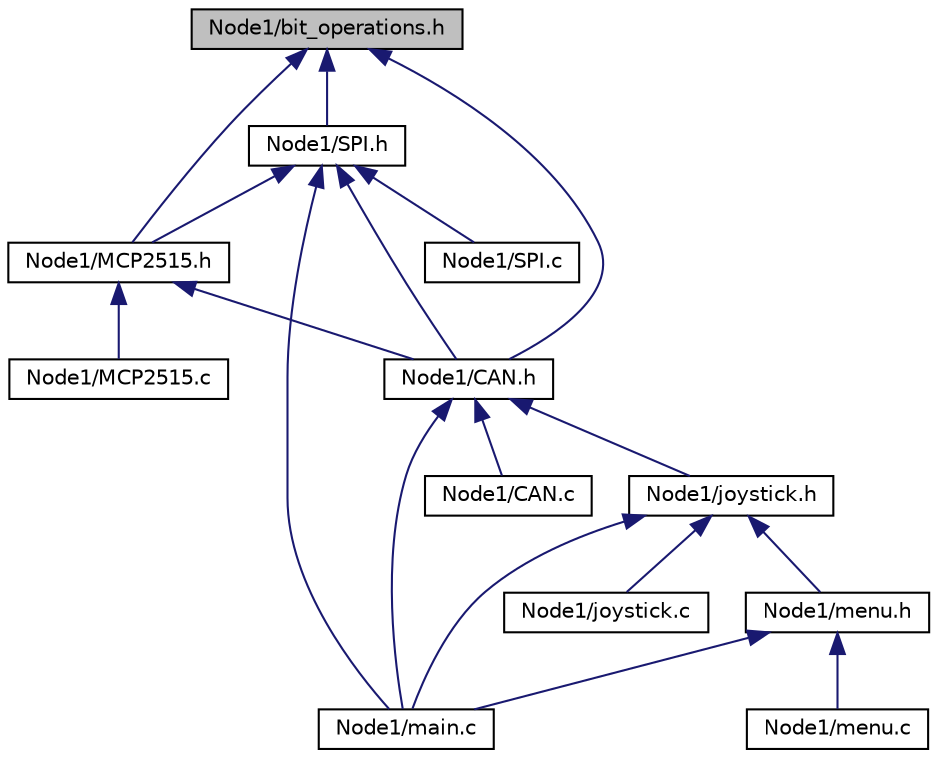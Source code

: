 digraph "Node1/bit_operations.h"
{
  edge [fontname="Helvetica",fontsize="10",labelfontname="Helvetica",labelfontsize="10"];
  node [fontname="Helvetica",fontsize="10",shape=record];
  Node1 [label="Node1/bit_operations.h",height=0.2,width=0.4,color="black", fillcolor="grey75", style="filled", fontcolor="black"];
  Node1 -> Node2 [dir="back",color="midnightblue",fontsize="10",style="solid"];
  Node2 [label="Node1/SPI.h",height=0.2,width=0.4,color="black", fillcolor="white", style="filled",URL="$_node1_2_s_p_i_8h.html"];
  Node2 -> Node3 [dir="back",color="midnightblue",fontsize="10",style="solid"];
  Node3 [label="Node1/MCP2515.h",height=0.2,width=0.4,color="black", fillcolor="white", style="filled",URL="$_node1_2_m_c_p2515_8h.html"];
  Node3 -> Node4 [dir="back",color="midnightblue",fontsize="10",style="solid"];
  Node4 [label="Node1/CAN.h",height=0.2,width=0.4,color="black", fillcolor="white", style="filled",URL="$_node1_2_c_a_n_8h.html"];
  Node4 -> Node5 [dir="back",color="midnightblue",fontsize="10",style="solid"];
  Node5 [label="Node1/CAN.c",height=0.2,width=0.4,color="black", fillcolor="white", style="filled",URL="$_node1_2_c_a_n_8c.html"];
  Node4 -> Node6 [dir="back",color="midnightblue",fontsize="10",style="solid"];
  Node6 [label="Node1/joystick.h",height=0.2,width=0.4,color="black", fillcolor="white", style="filled",URL="$joystick_8h.html",tooltip="Header-file considering the joystick on the USB-multiboards behaviour. "];
  Node6 -> Node7 [dir="back",color="midnightblue",fontsize="10",style="solid"];
  Node7 [label="Node1/joystick.c",height=0.2,width=0.4,color="black", fillcolor="white", style="filled",URL="$joystick_8c.html",tooltip="C-file for the joystick on the USB-multiboards behaviour. "];
  Node6 -> Node8 [dir="back",color="midnightblue",fontsize="10",style="solid"];
  Node8 [label="Node1/main.c",height=0.2,width=0.4,color="black", fillcolor="white", style="filled",URL="$_node1_2main_8c.html"];
  Node6 -> Node9 [dir="back",color="midnightblue",fontsize="10",style="solid"];
  Node9 [label="Node1/menu.h",height=0.2,width=0.4,color="black", fillcolor="white", style="filled",URL="$menu_8h.html"];
  Node9 -> Node8 [dir="back",color="midnightblue",fontsize="10",style="solid"];
  Node9 -> Node10 [dir="back",color="midnightblue",fontsize="10",style="solid"];
  Node10 [label="Node1/menu.c",height=0.2,width=0.4,color="black", fillcolor="white", style="filled",URL="$menu_8c.html",tooltip="C-file for the menu on the OLED - to move around in the menu. "];
  Node4 -> Node8 [dir="back",color="midnightblue",fontsize="10",style="solid"];
  Node3 -> Node11 [dir="back",color="midnightblue",fontsize="10",style="solid"];
  Node11 [label="Node1/MCP2515.c",height=0.2,width=0.4,color="black", fillcolor="white", style="filled",URL="$_node1_2_m_c_p2515_8c.html"];
  Node2 -> Node4 [dir="back",color="midnightblue",fontsize="10",style="solid"];
  Node2 -> Node8 [dir="back",color="midnightblue",fontsize="10",style="solid"];
  Node2 -> Node12 [dir="back",color="midnightblue",fontsize="10",style="solid"];
  Node12 [label="Node1/SPI.c",height=0.2,width=0.4,color="black", fillcolor="white", style="filled",URL="$_node1_2_s_p_i_8c.html"];
  Node1 -> Node3 [dir="back",color="midnightblue",fontsize="10",style="solid"];
  Node1 -> Node4 [dir="back",color="midnightblue",fontsize="10",style="solid"];
}
